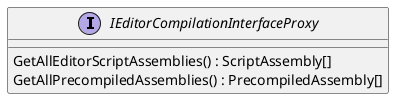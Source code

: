 @startuml
interface IEditorCompilationInterfaceProxy {
    GetAllEditorScriptAssemblies() : ScriptAssembly[]
    GetAllPrecompiledAssemblies() : PrecompiledAssembly[]
}
@enduml
